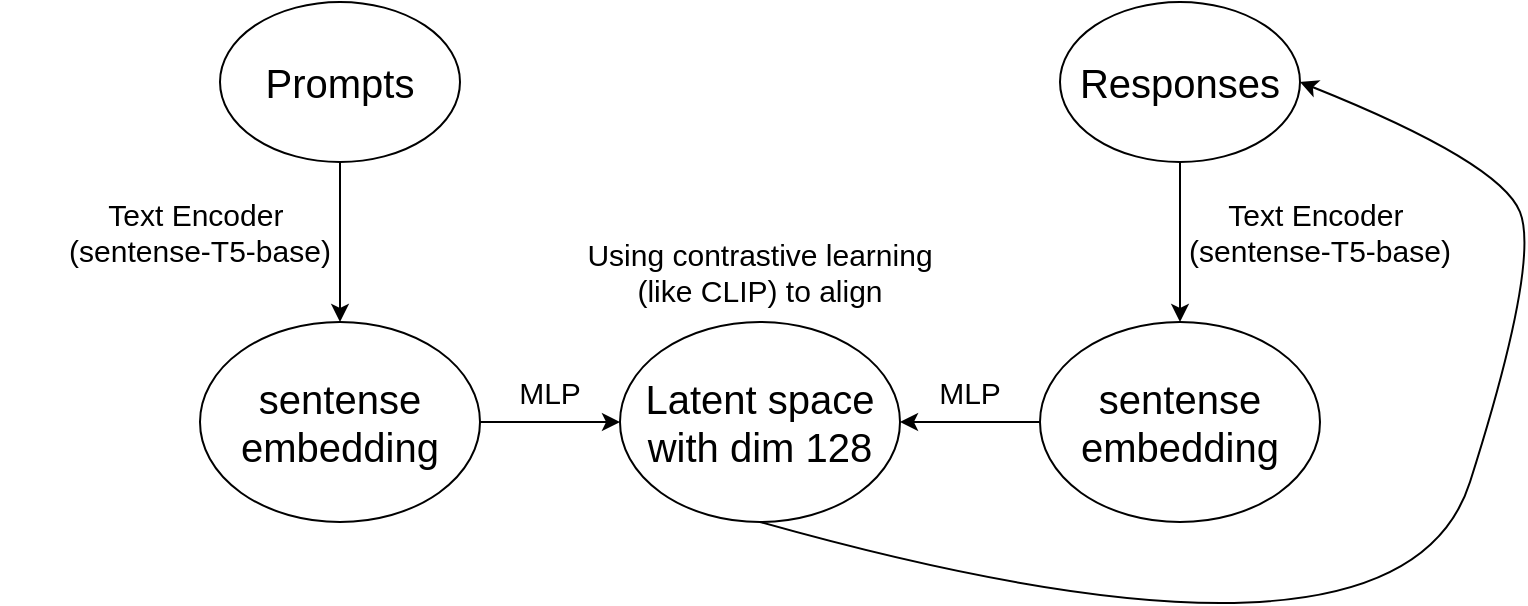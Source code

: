 <mxfile version="26.1.3">
  <diagram name="Page-1" id="r4OwcooM9MHufOql8oAk">
    <mxGraphModel dx="2284" dy="746" grid="1" gridSize="10" guides="1" tooltips="1" connect="1" arrows="1" fold="1" page="1" pageScale="1" pageWidth="850" pageHeight="1100" math="0" shadow="0">
      <root>
        <mxCell id="0" />
        <mxCell id="1" parent="0" />
        <mxCell id="dsZfDyoM6tOfXrdp1oFX-1" value="&lt;font style=&quot;font-size: 20px;&quot;&gt;Responses&lt;/font&gt;" style="ellipse;whiteSpace=wrap;html=1;" vertex="1" parent="1">
          <mxGeometry x="390" y="230" width="120" height="80" as="geometry" />
        </mxCell>
        <mxCell id="dsZfDyoM6tOfXrdp1oFX-2" value="&lt;font style=&quot;font-size: 20px;&quot;&gt;Prompts&lt;/font&gt;" style="ellipse;whiteSpace=wrap;html=1;" vertex="1" parent="1">
          <mxGeometry x="-30" y="230" width="120" height="80" as="geometry" />
        </mxCell>
        <mxCell id="dsZfDyoM6tOfXrdp1oFX-3" value="&lt;font style=&quot;font-size: 20px;&quot;&gt;Latent space&lt;br&gt;with dim 128&lt;/font&gt;" style="ellipse;whiteSpace=wrap;html=1;" vertex="1" parent="1">
          <mxGeometry x="170" y="390" width="140" height="100" as="geometry" />
        </mxCell>
        <mxCell id="dsZfDyoM6tOfXrdp1oFX-5" value="" style="endArrow=classic;html=1;rounded=0;exitX=0.5;exitY=1;exitDx=0;exitDy=0;entryX=0.5;entryY=0;entryDx=0;entryDy=0;" edge="1" parent="1" source="dsZfDyoM6tOfXrdp1oFX-2" target="dsZfDyoM6tOfXrdp1oFX-8">
          <mxGeometry width="50" height="50" relative="1" as="geometry">
            <mxPoint x="90" y="480" as="sourcePoint" />
            <mxPoint y="440" as="targetPoint" />
          </mxGeometry>
        </mxCell>
        <mxCell id="dsZfDyoM6tOfXrdp1oFX-6" value="&lt;font style=&quot;font-size: 15px;&quot;&gt;Text Encoder&amp;nbsp;&lt;/font&gt;&lt;div&gt;&lt;font style=&quot;font-size: 15px;&quot;&gt;(sentense-T5-base)&lt;/font&gt;&lt;/div&gt;" style="text;html=1;align=center;verticalAlign=middle;whiteSpace=wrap;rounded=0;" vertex="1" parent="1">
          <mxGeometry x="-140" y="330" width="200" height="30" as="geometry" />
        </mxCell>
        <mxCell id="dsZfDyoM6tOfXrdp1oFX-8" value="&lt;span style=&quot;font-size: 20px;&quot;&gt;sentense embedding&lt;/span&gt;" style="ellipse;whiteSpace=wrap;html=1;" vertex="1" parent="1">
          <mxGeometry x="-40" y="390" width="140" height="100" as="geometry" />
        </mxCell>
        <mxCell id="dsZfDyoM6tOfXrdp1oFX-9" value="" style="endArrow=classic;html=1;rounded=0;exitX=1;exitY=0.5;exitDx=0;exitDy=0;entryX=0;entryY=0.5;entryDx=0;entryDy=0;" edge="1" parent="1" target="dsZfDyoM6tOfXrdp1oFX-3">
          <mxGeometry width="50" height="50" relative="1" as="geometry">
            <mxPoint x="100" y="440" as="sourcePoint" />
            <mxPoint x="240" y="440" as="targetPoint" />
          </mxGeometry>
        </mxCell>
        <mxCell id="dsZfDyoM6tOfXrdp1oFX-10" value="&lt;span style=&quot;font-size: 15px;&quot;&gt;MLP&lt;/span&gt;" style="text;html=1;align=center;verticalAlign=middle;whiteSpace=wrap;rounded=0;" vertex="1" parent="1">
          <mxGeometry x="100" y="410" width="70" height="30" as="geometry" />
        </mxCell>
        <mxCell id="dsZfDyoM6tOfXrdp1oFX-11" value="&lt;span style=&quot;font-size: 20px;&quot;&gt;sentense embedding&lt;/span&gt;" style="ellipse;whiteSpace=wrap;html=1;" vertex="1" parent="1">
          <mxGeometry x="380" y="390" width="140" height="100" as="geometry" />
        </mxCell>
        <mxCell id="dsZfDyoM6tOfXrdp1oFX-12" value="" style="endArrow=classic;html=1;rounded=0;exitX=0;exitY=0.5;exitDx=0;exitDy=0;entryX=1;entryY=0.5;entryDx=0;entryDy=0;" edge="1" parent="1" source="dsZfDyoM6tOfXrdp1oFX-11" target="dsZfDyoM6tOfXrdp1oFX-3">
          <mxGeometry width="50" height="50" relative="1" as="geometry">
            <mxPoint x="290" y="540" as="sourcePoint" />
            <mxPoint x="360" y="540" as="targetPoint" />
          </mxGeometry>
        </mxCell>
        <mxCell id="dsZfDyoM6tOfXrdp1oFX-13" value="&lt;span style=&quot;font-size: 15px;&quot;&gt;MLP&lt;/span&gt;" style="text;html=1;align=center;verticalAlign=middle;whiteSpace=wrap;rounded=0;" vertex="1" parent="1">
          <mxGeometry x="310" y="410" width="70" height="30" as="geometry" />
        </mxCell>
        <mxCell id="dsZfDyoM6tOfXrdp1oFX-14" value="&lt;font style=&quot;font-size: 15px;&quot;&gt;Text Encoder&amp;nbsp;&lt;/font&gt;&lt;div&gt;&lt;font style=&quot;font-size: 15px;&quot;&gt;(sentense-T5-base)&lt;/font&gt;&lt;/div&gt;" style="text;html=1;align=center;verticalAlign=middle;whiteSpace=wrap;rounded=0;" vertex="1" parent="1">
          <mxGeometry x="420" y="330" width="200" height="30" as="geometry" />
        </mxCell>
        <mxCell id="dsZfDyoM6tOfXrdp1oFX-15" value="" style="endArrow=classic;html=1;rounded=0;exitX=0.5;exitY=1;exitDx=0;exitDy=0;entryX=0.5;entryY=0;entryDx=0;entryDy=0;" edge="1" parent="1">
          <mxGeometry width="50" height="50" relative="1" as="geometry">
            <mxPoint x="450" y="310" as="sourcePoint" />
            <mxPoint x="450" y="390" as="targetPoint" />
          </mxGeometry>
        </mxCell>
        <mxCell id="dsZfDyoM6tOfXrdp1oFX-17" value="&lt;span style=&quot;font-size: 15px;&quot;&gt;Using contrastive learning (like CLIP) to align&lt;/span&gt;" style="text;html=1;align=center;verticalAlign=middle;whiteSpace=wrap;rounded=0;" vertex="1" parent="1">
          <mxGeometry x="140" y="350" width="200" height="30" as="geometry" />
        </mxCell>
        <mxCell id="dsZfDyoM6tOfXrdp1oFX-20" value="" style="curved=1;endArrow=classic;html=1;rounded=0;exitX=0.5;exitY=1;exitDx=0;exitDy=0;entryX=1;entryY=0.5;entryDx=0;entryDy=0;" edge="1" parent="1" source="dsZfDyoM6tOfXrdp1oFX-3" target="dsZfDyoM6tOfXrdp1oFX-1">
          <mxGeometry width="50" height="50" relative="1" as="geometry">
            <mxPoint x="440" y="370" as="sourcePoint" />
            <mxPoint x="490" y="320" as="targetPoint" />
            <Array as="points">
              <mxPoint x="560" y="580" />
              <mxPoint x="630" y="360" />
              <mxPoint x="610" y="310" />
            </Array>
          </mxGeometry>
        </mxCell>
      </root>
    </mxGraphModel>
  </diagram>
</mxfile>
